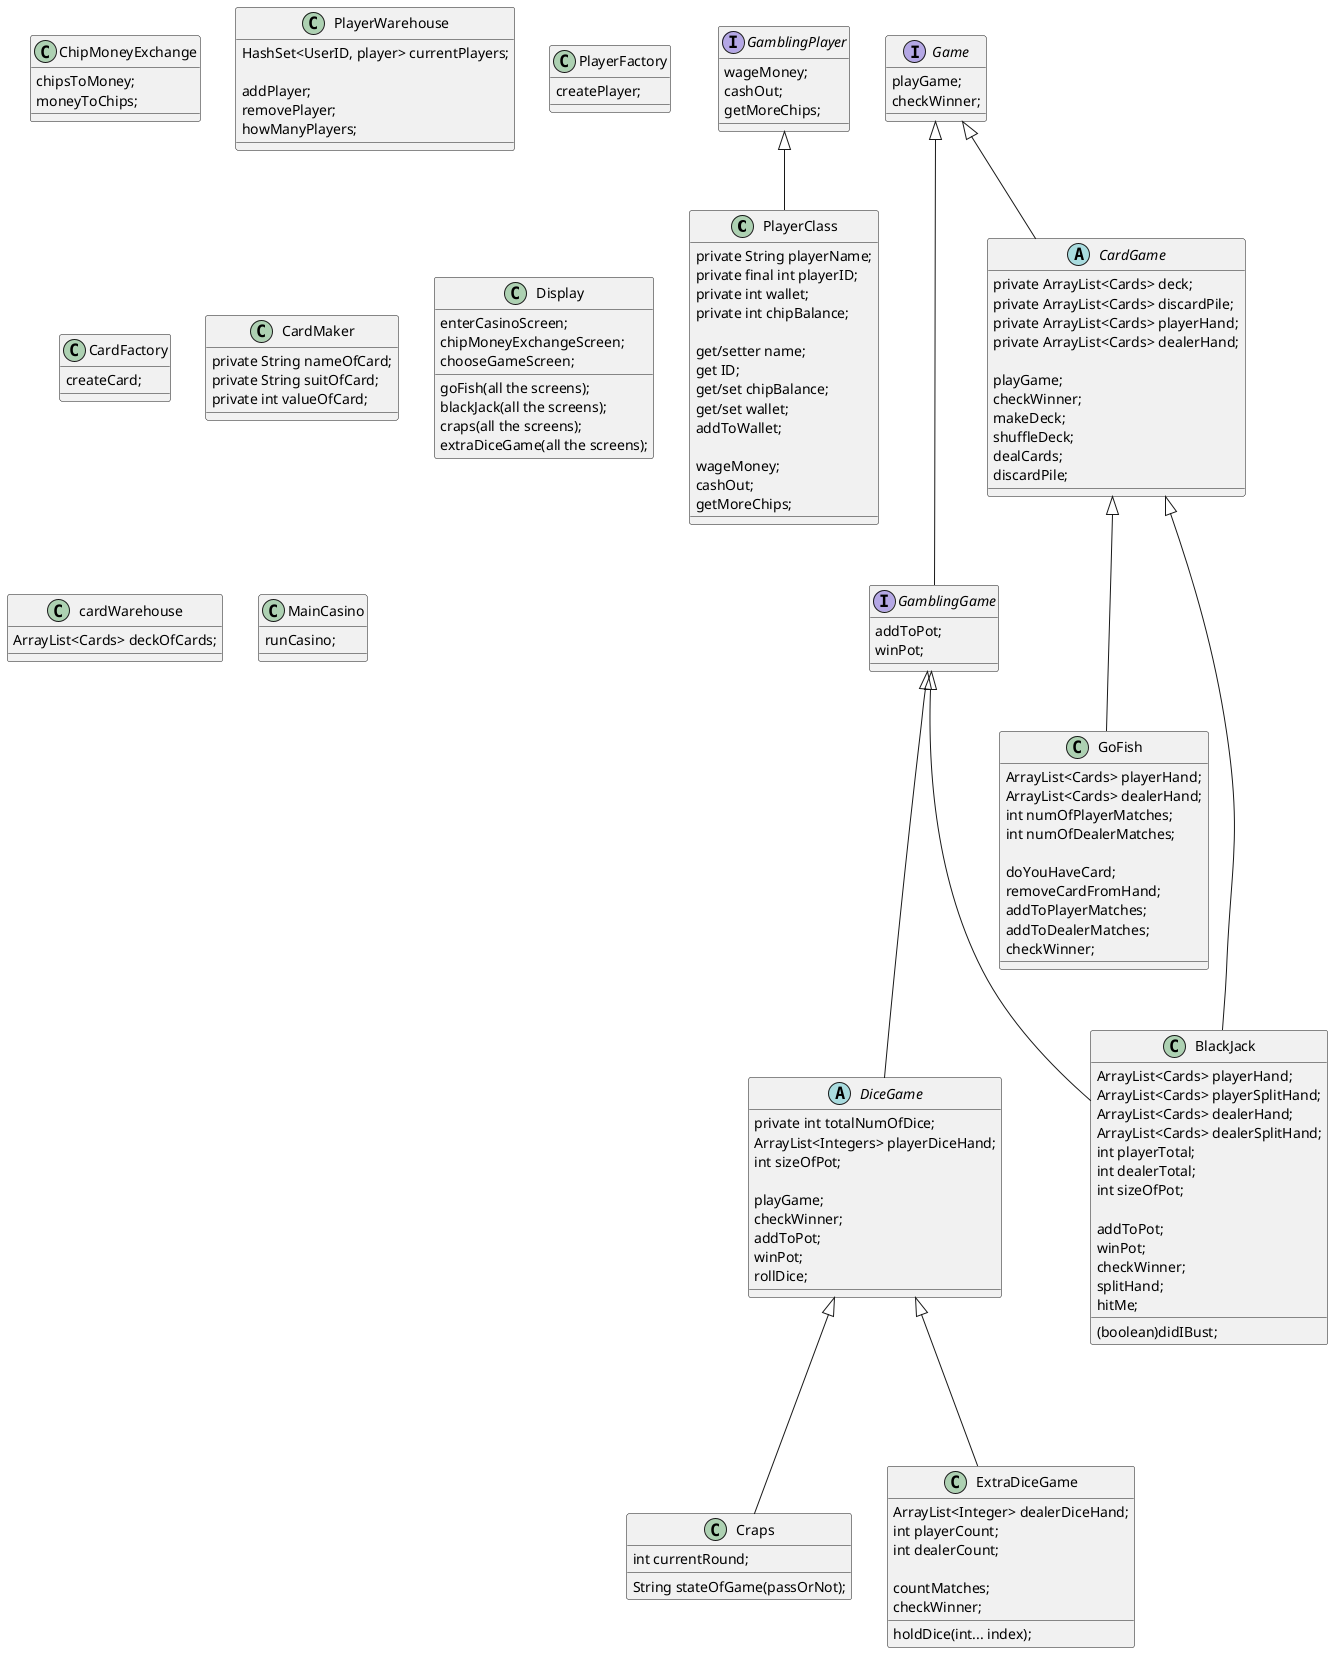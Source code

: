 @startuml
'https://plantuml.com/sequence-diagram

class PlayerClass {
private String playerName;
private final int playerID;
private int wallet;
private int chipBalance;

get/setter name;
get ID;
get/set chipBalance;
get/set wallet;
addToWallet;

wageMoney;
cashOut;
getMoreChips;
}

interface Game {
playGame;
checkWinner;
}

interface GamblingGame {
addToPot;
winPot;
}

interface GamblingPlayer {
wageMoney;
cashOut;
getMoreChips;
}

abstract class CardGame {
private ArrayList<Cards> deck;
private ArrayList<Cards> discardPile;
private ArrayList<Cards> playerHand;
private ArrayList<Cards> dealerHand;

playGame;
checkWinner;
makeDeck;
shuffleDeck;
dealCards;
discardPile;
}

abstract class DiceGame {
private int totalNumOfDice;
ArrayList<Integers> playerDiceHand;
int sizeOfPot;

playGame;
checkWinner;
addToPot;
winPot;
rollDice;
}

class ChipMoneyExchange {
chipsToMoney;
moneyToChips;
}

class GoFish {
ArrayList<Cards> playerHand;
ArrayList<Cards> dealerHand;
int numOfPlayerMatches;
int numOfDealerMatches;

doYouHaveCard;
removeCardFromHand;
addToPlayerMatches;
addToDealerMatches;
checkWinner;
}

class BlackJack {
ArrayList<Cards> playerHand;
ArrayList<Cards> playerSplitHand;
ArrayList<Cards> dealerHand;
ArrayList<Cards> dealerSplitHand;
int playerTotal;
int dealerTotal;
int sizeOfPot;

addToPot;
winPot;
checkWinner;
splitHand;
hitMe;
(boolean)didIBust;
}

class Craps {
String stateOfGame(passOrNot);
int currentRound;
}

class ExtraDiceGame {
ArrayList<Integer> dealerDiceHand;
int playerCount;
int dealerCount;

countMatches;
checkWinner;
holdDice(int... index);
}

class PlayerWarehouse {
HashSet<UserID, player> currentPlayers;

addPlayer;
removePlayer;
howManyPlayers;
}

class PlayerFactory {
createPlayer;
}

class CardFactory {
createCard;
}


class CardMaker {
private String nameOfCard;
private String suitOfCard;
private int valueOfCard;
}

class Display {
enterCasinoScreen;
chipMoneyExchangeScreen;
chooseGameScreen;
goFish(all the screens);
blackJack(all the screens);
craps(all the screens);
extraDiceGame(all the screens);
}

class cardWarehouse {
ArrayList<Cards> deckOfCards;
}


class MainCasino {
runCasino;
}

DiceGame <|--- Craps
DiceGame <|--- ExtraDiceGame

CardGame <|--- GoFish
CardGame <|--- BlackJack

Game <|--- GamblingGame


GamblingGame <|--- BlackJack
GamblingGame <|--- DiceGame

GamblingPlayer <|-- PlayerClass

Game <|-- CardGame



'Alice -> Bob: Authentication Request
'Bob --> Alice: Authentication Response
'
'Alice -> Bob: Another authentication Request
'Alice <-- Bob: another authentication Response

@enduml